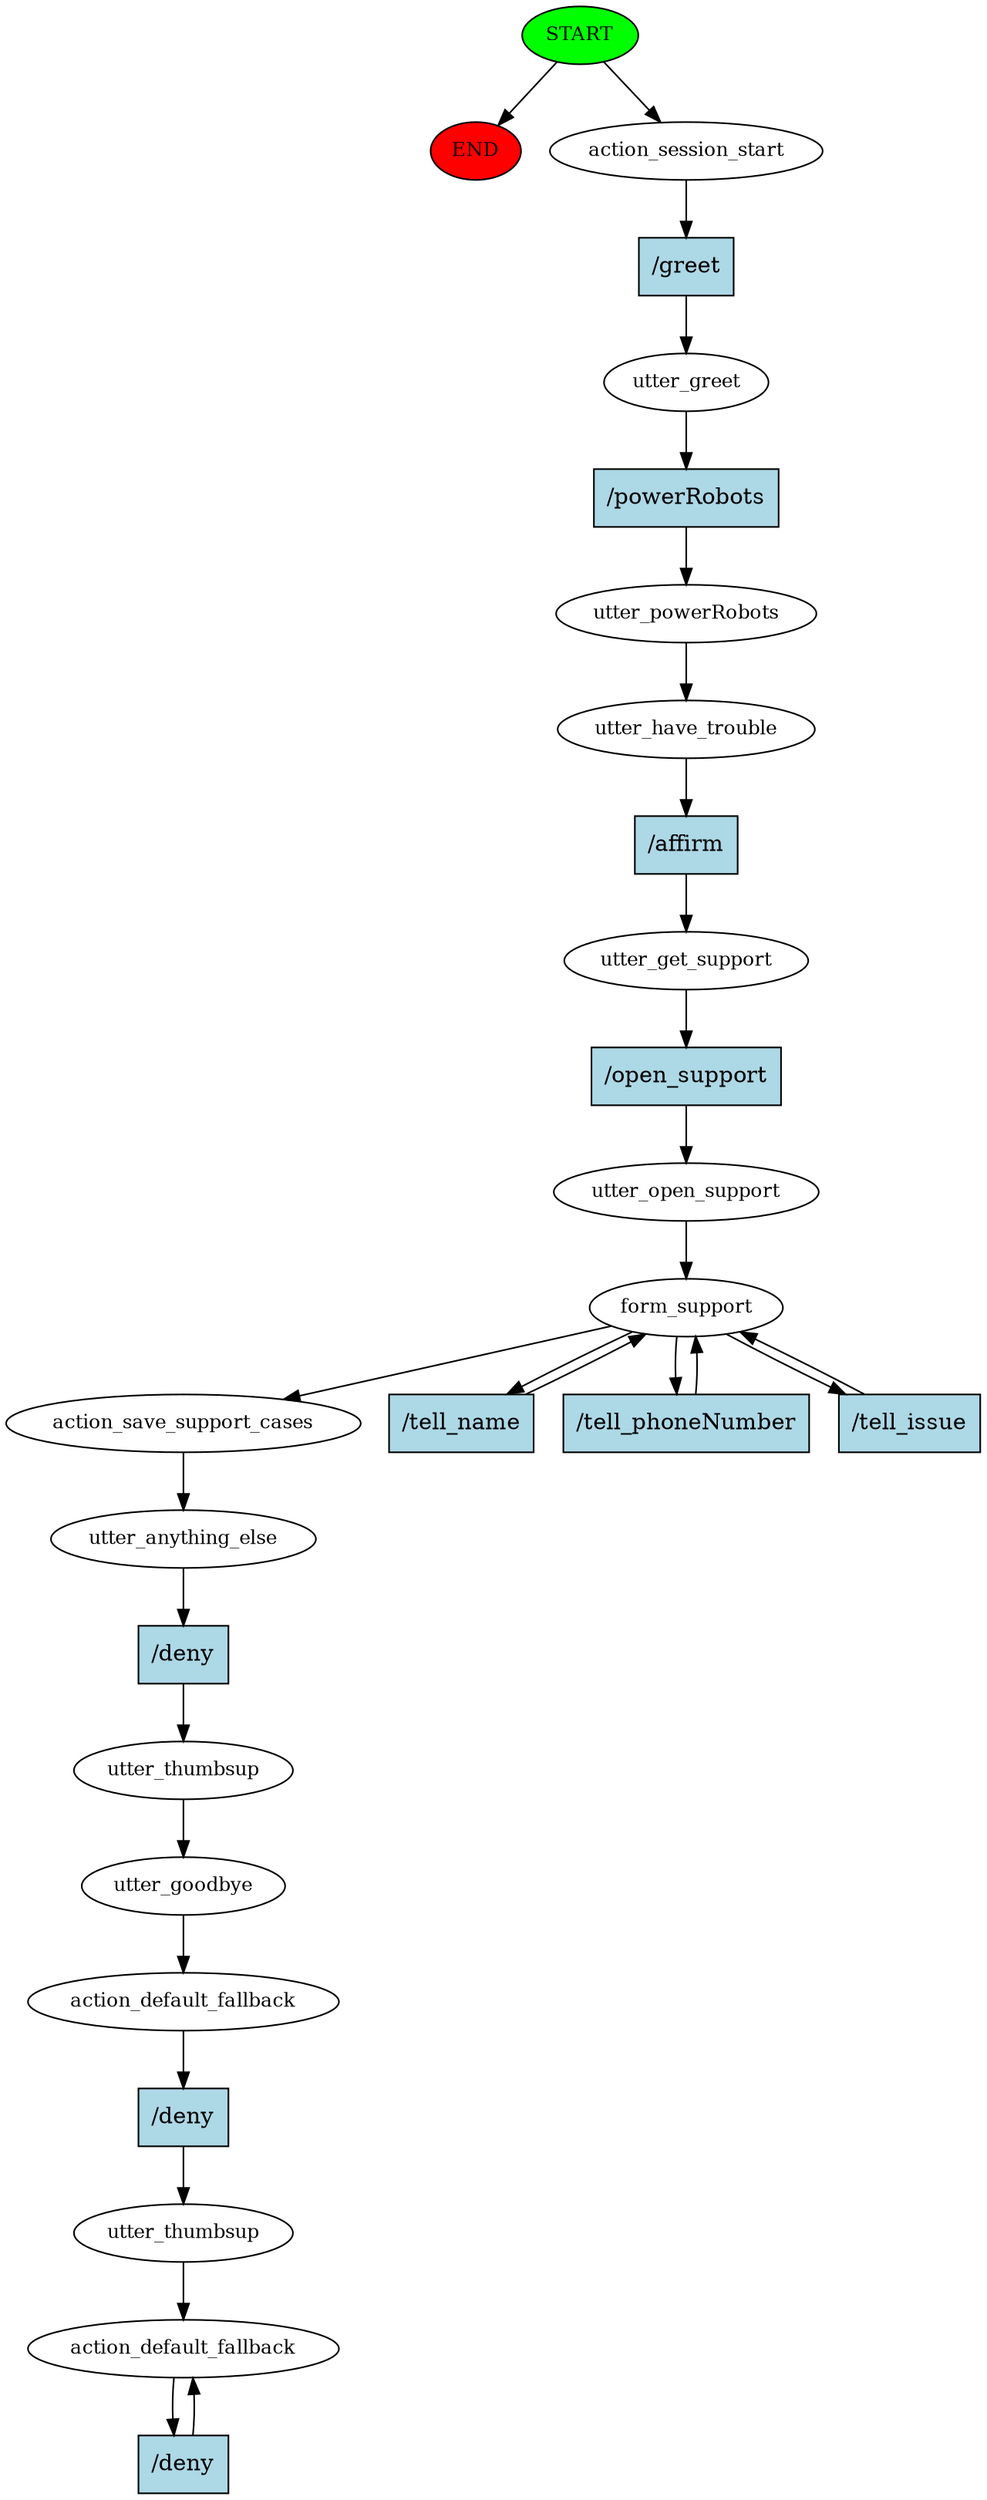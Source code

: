 digraph  {
0 [class="start active", fillcolor=green, fontsize=12, label=START, style=filled];
"-1" [class=end, fillcolor=red, fontsize=12, label=END, style=filled];
1 [class=active, fontsize=12, label=action_session_start];
2 [class=active, fontsize=12, label=utter_greet];
3 [class=active, fontsize=12, label=utter_powerRobots];
4 [class=active, fontsize=12, label=utter_have_trouble];
5 [class=active, fontsize=12, label=utter_get_support];
6 [class=active, fontsize=12, label=utter_open_support];
7 [class=active, fontsize=12, label=form_support];
11 [class=active, fontsize=12, label=action_save_support_cases];
12 [class=active, fontsize=12, label=utter_anything_else];
13 [class=active, fontsize=12, label=utter_thumbsup];
14 [class=active, fontsize=12, label=utter_goodbye];
15 [class=active, fontsize=12, label=action_default_fallback];
16 [class=active, fontsize=12, label=utter_thumbsup];
17 [class="active dashed", fontsize=12, label=action_default_fallback];
19 [class="intent active", fillcolor=lightblue, label="/greet", shape=rect, style=filled];
20 [class="intent active", fillcolor=lightblue, label="/powerRobots", shape=rect, style=filled];
21 [class="intent active", fillcolor=lightblue, label="/affirm", shape=rect, style=filled];
22 [class="intent active", fillcolor=lightblue, label="/open_support", shape=rect, style=filled];
23 [class="intent active", fillcolor=lightblue, label="/tell_name", shape=rect, style=filled];
24 [class="intent active", fillcolor=lightblue, label="/tell_phoneNumber", shape=rect, style=filled];
25 [class="intent active", fillcolor=lightblue, label="/tell_issue", shape=rect, style=filled];
26 [class="intent active", fillcolor=lightblue, label="/deny", shape=rect, style=filled];
27 [class="intent active", fillcolor=lightblue, label="/deny", shape=rect, style=filled];
28 [class="intent active", fillcolor=lightblue, label="/deny", shape=rect, style=filled];
0 -> "-1"  [class="", key=NONE, label=""];
0 -> 1  [class=active, key=NONE, label=""];
1 -> 19  [class=active, key=0];
2 -> 20  [class=active, key=0];
3 -> 4  [class=active, key=NONE, label=""];
4 -> 21  [class=active, key=0];
5 -> 22  [class=active, key=0];
6 -> 7  [class=active, key=NONE, label=""];
7 -> 11  [class=active, key=NONE, label=""];
7 -> 23  [class=active, key=0];
7 -> 24  [class=active, key=0];
7 -> 25  [class=active, key=0];
11 -> 12  [class=active, key=NONE, label=""];
12 -> 26  [class=active, key=0];
13 -> 14  [class=active, key=NONE, label=""];
14 -> 15  [class=active, key=NONE, label=""];
15 -> 27  [class=active, key=0];
16 -> 17  [class=active, key=NONE, label=""];
17 -> 28  [class=active, key=0];
19 -> 2  [class=active, key=0];
20 -> 3  [class=active, key=0];
21 -> 5  [class=active, key=0];
22 -> 6  [class=active, key=0];
23 -> 7  [class=active, key=0];
24 -> 7  [class=active, key=0];
25 -> 7  [class=active, key=0];
26 -> 13  [class=active, key=0];
27 -> 16  [class=active, key=0];
28 -> 17  [class=active, key=0];
}
